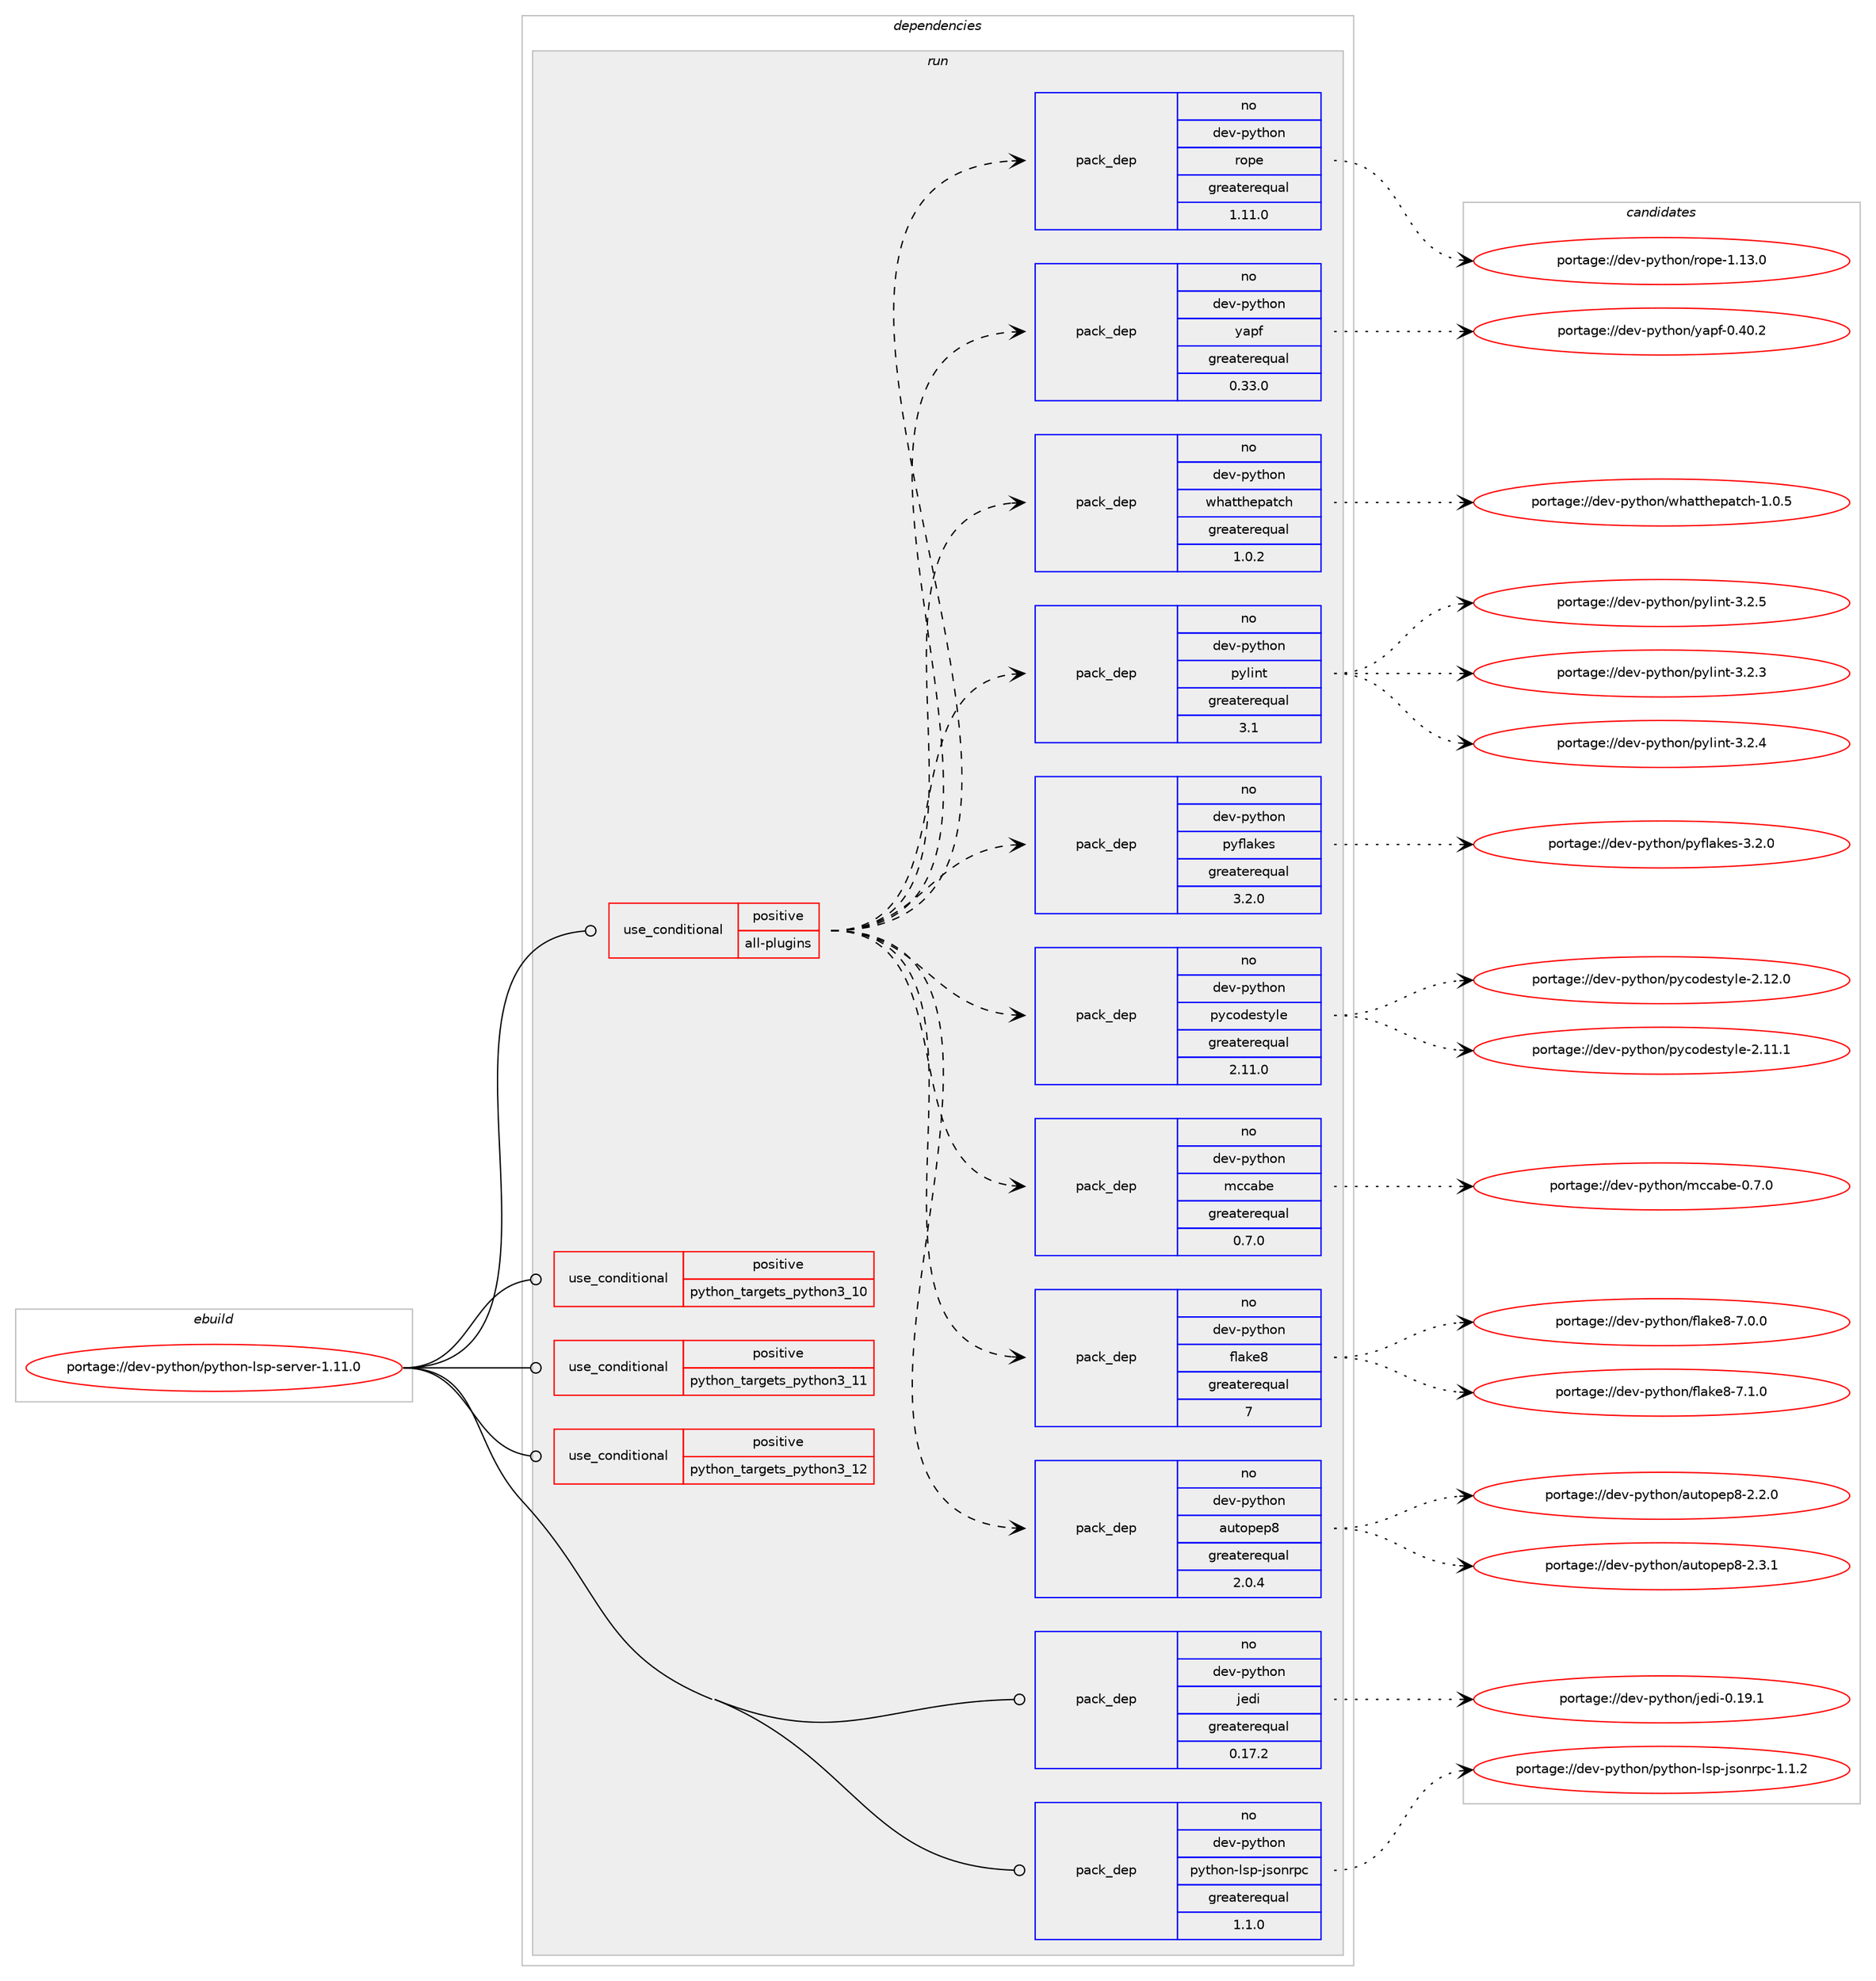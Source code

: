 digraph prolog {

# *************
# Graph options
# *************

newrank=true;
concentrate=true;
compound=true;
graph [rankdir=LR,fontname=Helvetica,fontsize=10,ranksep=1.5];#, ranksep=2.5, nodesep=0.2];
edge  [arrowhead=vee];
node  [fontname=Helvetica,fontsize=10];

# **********
# The ebuild
# **********

subgraph cluster_leftcol {
color=gray;
rank=same;
label=<<i>ebuild</i>>;
id [label="portage://dev-python/python-lsp-server-1.11.0", color=red, width=4, href="../dev-python/python-lsp-server-1.11.0.svg"];
}

# ****************
# The dependencies
# ****************

subgraph cluster_midcol {
color=gray;
label=<<i>dependencies</i>>;
subgraph cluster_compile {
fillcolor="#eeeeee";
style=filled;
label=<<i>compile</i>>;
}
subgraph cluster_compileandrun {
fillcolor="#eeeeee";
style=filled;
label=<<i>compile and run</i>>;
}
subgraph cluster_run {
fillcolor="#eeeeee";
style=filled;
label=<<i>run</i>>;
subgraph cond37052 {
dependency80368 [label=<<TABLE BORDER="0" CELLBORDER="1" CELLSPACING="0" CELLPADDING="4"><TR><TD ROWSPAN="3" CELLPADDING="10">use_conditional</TD></TR><TR><TD>positive</TD></TR><TR><TD>all-plugins</TD></TR></TABLE>>, shape=none, color=red];
subgraph pack42080 {
dependency80369 [label=<<TABLE BORDER="0" CELLBORDER="1" CELLSPACING="0" CELLPADDING="4" WIDTH="220"><TR><TD ROWSPAN="6" CELLPADDING="30">pack_dep</TD></TR><TR><TD WIDTH="110">no</TD></TR><TR><TD>dev-python</TD></TR><TR><TD>autopep8</TD></TR><TR><TD>greaterequal</TD></TR><TR><TD>2.0.4</TD></TR></TABLE>>, shape=none, color=blue];
}
dependency80368:e -> dependency80369:w [weight=20,style="dashed",arrowhead="vee"];
subgraph pack42081 {
dependency80370 [label=<<TABLE BORDER="0" CELLBORDER="1" CELLSPACING="0" CELLPADDING="4" WIDTH="220"><TR><TD ROWSPAN="6" CELLPADDING="30">pack_dep</TD></TR><TR><TD WIDTH="110">no</TD></TR><TR><TD>dev-python</TD></TR><TR><TD>flake8</TD></TR><TR><TD>greaterequal</TD></TR><TR><TD>7</TD></TR></TABLE>>, shape=none, color=blue];
}
dependency80368:e -> dependency80370:w [weight=20,style="dashed",arrowhead="vee"];
subgraph pack42082 {
dependency80371 [label=<<TABLE BORDER="0" CELLBORDER="1" CELLSPACING="0" CELLPADDING="4" WIDTH="220"><TR><TD ROWSPAN="6" CELLPADDING="30">pack_dep</TD></TR><TR><TD WIDTH="110">no</TD></TR><TR><TD>dev-python</TD></TR><TR><TD>mccabe</TD></TR><TR><TD>greaterequal</TD></TR><TR><TD>0.7.0</TD></TR></TABLE>>, shape=none, color=blue];
}
dependency80368:e -> dependency80371:w [weight=20,style="dashed",arrowhead="vee"];
subgraph pack42083 {
dependency80372 [label=<<TABLE BORDER="0" CELLBORDER="1" CELLSPACING="0" CELLPADDING="4" WIDTH="220"><TR><TD ROWSPAN="6" CELLPADDING="30">pack_dep</TD></TR><TR><TD WIDTH="110">no</TD></TR><TR><TD>dev-python</TD></TR><TR><TD>pycodestyle</TD></TR><TR><TD>greaterequal</TD></TR><TR><TD>2.11.0</TD></TR></TABLE>>, shape=none, color=blue];
}
dependency80368:e -> dependency80372:w [weight=20,style="dashed",arrowhead="vee"];
subgraph pack42084 {
dependency80373 [label=<<TABLE BORDER="0" CELLBORDER="1" CELLSPACING="0" CELLPADDING="4" WIDTH="220"><TR><TD ROWSPAN="6" CELLPADDING="30">pack_dep</TD></TR><TR><TD WIDTH="110">no</TD></TR><TR><TD>dev-python</TD></TR><TR><TD>pyflakes</TD></TR><TR><TD>greaterequal</TD></TR><TR><TD>3.2.0</TD></TR></TABLE>>, shape=none, color=blue];
}
dependency80368:e -> dependency80373:w [weight=20,style="dashed",arrowhead="vee"];
subgraph pack42085 {
dependency80374 [label=<<TABLE BORDER="0" CELLBORDER="1" CELLSPACING="0" CELLPADDING="4" WIDTH="220"><TR><TD ROWSPAN="6" CELLPADDING="30">pack_dep</TD></TR><TR><TD WIDTH="110">no</TD></TR><TR><TD>dev-python</TD></TR><TR><TD>pylint</TD></TR><TR><TD>greaterequal</TD></TR><TR><TD>3.1</TD></TR></TABLE>>, shape=none, color=blue];
}
dependency80368:e -> dependency80374:w [weight=20,style="dashed",arrowhead="vee"];
subgraph pack42086 {
dependency80375 [label=<<TABLE BORDER="0" CELLBORDER="1" CELLSPACING="0" CELLPADDING="4" WIDTH="220"><TR><TD ROWSPAN="6" CELLPADDING="30">pack_dep</TD></TR><TR><TD WIDTH="110">no</TD></TR><TR><TD>dev-python</TD></TR><TR><TD>whatthepatch</TD></TR><TR><TD>greaterequal</TD></TR><TR><TD>1.0.2</TD></TR></TABLE>>, shape=none, color=blue];
}
dependency80368:e -> dependency80375:w [weight=20,style="dashed",arrowhead="vee"];
subgraph pack42087 {
dependency80376 [label=<<TABLE BORDER="0" CELLBORDER="1" CELLSPACING="0" CELLPADDING="4" WIDTH="220"><TR><TD ROWSPAN="6" CELLPADDING="30">pack_dep</TD></TR><TR><TD WIDTH="110">no</TD></TR><TR><TD>dev-python</TD></TR><TR><TD>yapf</TD></TR><TR><TD>greaterequal</TD></TR><TR><TD>0.33.0</TD></TR></TABLE>>, shape=none, color=blue];
}
dependency80368:e -> dependency80376:w [weight=20,style="dashed",arrowhead="vee"];
subgraph pack42088 {
dependency80377 [label=<<TABLE BORDER="0" CELLBORDER="1" CELLSPACING="0" CELLPADDING="4" WIDTH="220"><TR><TD ROWSPAN="6" CELLPADDING="30">pack_dep</TD></TR><TR><TD WIDTH="110">no</TD></TR><TR><TD>dev-python</TD></TR><TR><TD>rope</TD></TR><TR><TD>greaterequal</TD></TR><TR><TD>1.11.0</TD></TR></TABLE>>, shape=none, color=blue];
}
dependency80368:e -> dependency80377:w [weight=20,style="dashed",arrowhead="vee"];
}
id:e -> dependency80368:w [weight=20,style="solid",arrowhead="odot"];
subgraph cond37053 {
dependency80378 [label=<<TABLE BORDER="0" CELLBORDER="1" CELLSPACING="0" CELLPADDING="4"><TR><TD ROWSPAN="3" CELLPADDING="10">use_conditional</TD></TR><TR><TD>positive</TD></TR><TR><TD>python_targets_python3_10</TD></TR></TABLE>>, shape=none, color=red];
# *** BEGIN UNKNOWN DEPENDENCY TYPE (TODO) ***
# dependency80378 -> package_dependency(portage://dev-python/python-lsp-server-1.11.0,run,no,dev-lang,python,none,[,,],[slot(3.10)],[])
# *** END UNKNOWN DEPENDENCY TYPE (TODO) ***

}
id:e -> dependency80378:w [weight=20,style="solid",arrowhead="odot"];
subgraph cond37054 {
dependency80379 [label=<<TABLE BORDER="0" CELLBORDER="1" CELLSPACING="0" CELLPADDING="4"><TR><TD ROWSPAN="3" CELLPADDING="10">use_conditional</TD></TR><TR><TD>positive</TD></TR><TR><TD>python_targets_python3_11</TD></TR></TABLE>>, shape=none, color=red];
# *** BEGIN UNKNOWN DEPENDENCY TYPE (TODO) ***
# dependency80379 -> package_dependency(portage://dev-python/python-lsp-server-1.11.0,run,no,dev-lang,python,none,[,,],[slot(3.11)],[])
# *** END UNKNOWN DEPENDENCY TYPE (TODO) ***

}
id:e -> dependency80379:w [weight=20,style="solid",arrowhead="odot"];
subgraph cond37055 {
dependency80380 [label=<<TABLE BORDER="0" CELLBORDER="1" CELLSPACING="0" CELLPADDING="4"><TR><TD ROWSPAN="3" CELLPADDING="10">use_conditional</TD></TR><TR><TD>positive</TD></TR><TR><TD>python_targets_python3_12</TD></TR></TABLE>>, shape=none, color=red];
# *** BEGIN UNKNOWN DEPENDENCY TYPE (TODO) ***
# dependency80380 -> package_dependency(portage://dev-python/python-lsp-server-1.11.0,run,no,dev-lang,python,none,[,,],[slot(3.12)],[])
# *** END UNKNOWN DEPENDENCY TYPE (TODO) ***

}
id:e -> dependency80380:w [weight=20,style="solid",arrowhead="odot"];
# *** BEGIN UNKNOWN DEPENDENCY TYPE (TODO) ***
# id -> package_dependency(portage://dev-python/python-lsp-server-1.11.0,run,no,dev-python,docstring-to-markdown,none,[,,],[],[use(optenable(python_targets_python3_10),negative),use(optenable(python_targets_python3_11),negative),use(optenable(python_targets_python3_12),negative)])
# *** END UNKNOWN DEPENDENCY TYPE (TODO) ***

subgraph pack42089 {
dependency80381 [label=<<TABLE BORDER="0" CELLBORDER="1" CELLSPACING="0" CELLPADDING="4" WIDTH="220"><TR><TD ROWSPAN="6" CELLPADDING="30">pack_dep</TD></TR><TR><TD WIDTH="110">no</TD></TR><TR><TD>dev-python</TD></TR><TR><TD>jedi</TD></TR><TR><TD>greaterequal</TD></TR><TR><TD>0.17.2</TD></TR></TABLE>>, shape=none, color=blue];
}
id:e -> dependency80381:w [weight=20,style="solid",arrowhead="odot"];
# *** BEGIN UNKNOWN DEPENDENCY TYPE (TODO) ***
# id -> package_dependency(portage://dev-python/python-lsp-server-1.11.0,run,no,dev-python,pluggy,none,[,,],[],[use(optenable(python_targets_python3_10),negative),use(optenable(python_targets_python3_11),negative),use(optenable(python_targets_python3_12),negative)])
# *** END UNKNOWN DEPENDENCY TYPE (TODO) ***

subgraph pack42090 {
dependency80382 [label=<<TABLE BORDER="0" CELLBORDER="1" CELLSPACING="0" CELLPADDING="4" WIDTH="220"><TR><TD ROWSPAN="6" CELLPADDING="30">pack_dep</TD></TR><TR><TD WIDTH="110">no</TD></TR><TR><TD>dev-python</TD></TR><TR><TD>python-lsp-jsonrpc</TD></TR><TR><TD>greaterequal</TD></TR><TR><TD>1.1.0</TD></TR></TABLE>>, shape=none, color=blue];
}
id:e -> dependency80382:w [weight=20,style="solid",arrowhead="odot"];
}
}

# **************
# The candidates
# **************

subgraph cluster_choices {
rank=same;
color=gray;
label=<<i>candidates</i>>;

subgraph choice42080 {
color=black;
nodesep=1;
choice10010111845112121116104111110479711711611111210111256455046504648 [label="portage://dev-python/autopep8-2.2.0", color=red, width=4,href="../dev-python/autopep8-2.2.0.svg"];
choice10010111845112121116104111110479711711611111210111256455046514649 [label="portage://dev-python/autopep8-2.3.1", color=red, width=4,href="../dev-python/autopep8-2.3.1.svg"];
dependency80369:e -> choice10010111845112121116104111110479711711611111210111256455046504648:w [style=dotted,weight="100"];
dependency80369:e -> choice10010111845112121116104111110479711711611111210111256455046514649:w [style=dotted,weight="100"];
}
subgraph choice42081 {
color=black;
nodesep=1;
choice10010111845112121116104111110471021089710710156455546484648 [label="portage://dev-python/flake8-7.0.0", color=red, width=4,href="../dev-python/flake8-7.0.0.svg"];
choice10010111845112121116104111110471021089710710156455546494648 [label="portage://dev-python/flake8-7.1.0", color=red, width=4,href="../dev-python/flake8-7.1.0.svg"];
dependency80370:e -> choice10010111845112121116104111110471021089710710156455546484648:w [style=dotted,weight="100"];
dependency80370:e -> choice10010111845112121116104111110471021089710710156455546494648:w [style=dotted,weight="100"];
}
subgraph choice42082 {
color=black;
nodesep=1;
choice100101118451121211161041111104710999999798101454846554648 [label="portage://dev-python/mccabe-0.7.0", color=red, width=4,href="../dev-python/mccabe-0.7.0.svg"];
dependency80371:e -> choice100101118451121211161041111104710999999798101454846554648:w [style=dotted,weight="100"];
}
subgraph choice42083 {
color=black;
nodesep=1;
choice10010111845112121116104111110471121219911110010111511612110810145504649494649 [label="portage://dev-python/pycodestyle-2.11.1", color=red, width=4,href="../dev-python/pycodestyle-2.11.1.svg"];
choice10010111845112121116104111110471121219911110010111511612110810145504649504648 [label="portage://dev-python/pycodestyle-2.12.0", color=red, width=4,href="../dev-python/pycodestyle-2.12.0.svg"];
dependency80372:e -> choice10010111845112121116104111110471121219911110010111511612110810145504649494649:w [style=dotted,weight="100"];
dependency80372:e -> choice10010111845112121116104111110471121219911110010111511612110810145504649504648:w [style=dotted,weight="100"];
}
subgraph choice42084 {
color=black;
nodesep=1;
choice100101118451121211161041111104711212110210897107101115455146504648 [label="portage://dev-python/pyflakes-3.2.0", color=red, width=4,href="../dev-python/pyflakes-3.2.0.svg"];
dependency80373:e -> choice100101118451121211161041111104711212110210897107101115455146504648:w [style=dotted,weight="100"];
}
subgraph choice42085 {
color=black;
nodesep=1;
choice1001011184511212111610411111047112121108105110116455146504651 [label="portage://dev-python/pylint-3.2.3", color=red, width=4,href="../dev-python/pylint-3.2.3.svg"];
choice1001011184511212111610411111047112121108105110116455146504652 [label="portage://dev-python/pylint-3.2.4", color=red, width=4,href="../dev-python/pylint-3.2.4.svg"];
choice1001011184511212111610411111047112121108105110116455146504653 [label="portage://dev-python/pylint-3.2.5", color=red, width=4,href="../dev-python/pylint-3.2.5.svg"];
dependency80374:e -> choice1001011184511212111610411111047112121108105110116455146504651:w [style=dotted,weight="100"];
dependency80374:e -> choice1001011184511212111610411111047112121108105110116455146504652:w [style=dotted,weight="100"];
dependency80374:e -> choice1001011184511212111610411111047112121108105110116455146504653:w [style=dotted,weight="100"];
}
subgraph choice42086 {
color=black;
nodesep=1;
choice1001011184511212111610411111047119104971161161041011129711699104454946484653 [label="portage://dev-python/whatthepatch-1.0.5", color=red, width=4,href="../dev-python/whatthepatch-1.0.5.svg"];
dependency80375:e -> choice1001011184511212111610411111047119104971161161041011129711699104454946484653:w [style=dotted,weight="100"];
}
subgraph choice42087 {
color=black;
nodesep=1;
choice10010111845112121116104111110471219711210245484652484650 [label="portage://dev-python/yapf-0.40.2", color=red, width=4,href="../dev-python/yapf-0.40.2.svg"];
dependency80376:e -> choice10010111845112121116104111110471219711210245484652484650:w [style=dotted,weight="100"];
}
subgraph choice42088 {
color=black;
nodesep=1;
choice100101118451121211161041111104711411111210145494649514648 [label="portage://dev-python/rope-1.13.0", color=red, width=4,href="../dev-python/rope-1.13.0.svg"];
dependency80377:e -> choice100101118451121211161041111104711411111210145494649514648:w [style=dotted,weight="100"];
}
subgraph choice42089 {
color=black;
nodesep=1;
choice100101118451121211161041111104710610110010545484649574649 [label="portage://dev-python/jedi-0.19.1", color=red, width=4,href="../dev-python/jedi-0.19.1.svg"];
dependency80381:e -> choice100101118451121211161041111104710610110010545484649574649:w [style=dotted,weight="100"];
}
subgraph choice42090 {
color=black;
nodesep=1;
choice1001011184511212111610411111047112121116104111110451081151124510611511111011411299454946494650 [label="portage://dev-python/python-lsp-jsonrpc-1.1.2", color=red, width=4,href="../dev-python/python-lsp-jsonrpc-1.1.2.svg"];
dependency80382:e -> choice1001011184511212111610411111047112121116104111110451081151124510611511111011411299454946494650:w [style=dotted,weight="100"];
}
}

}
